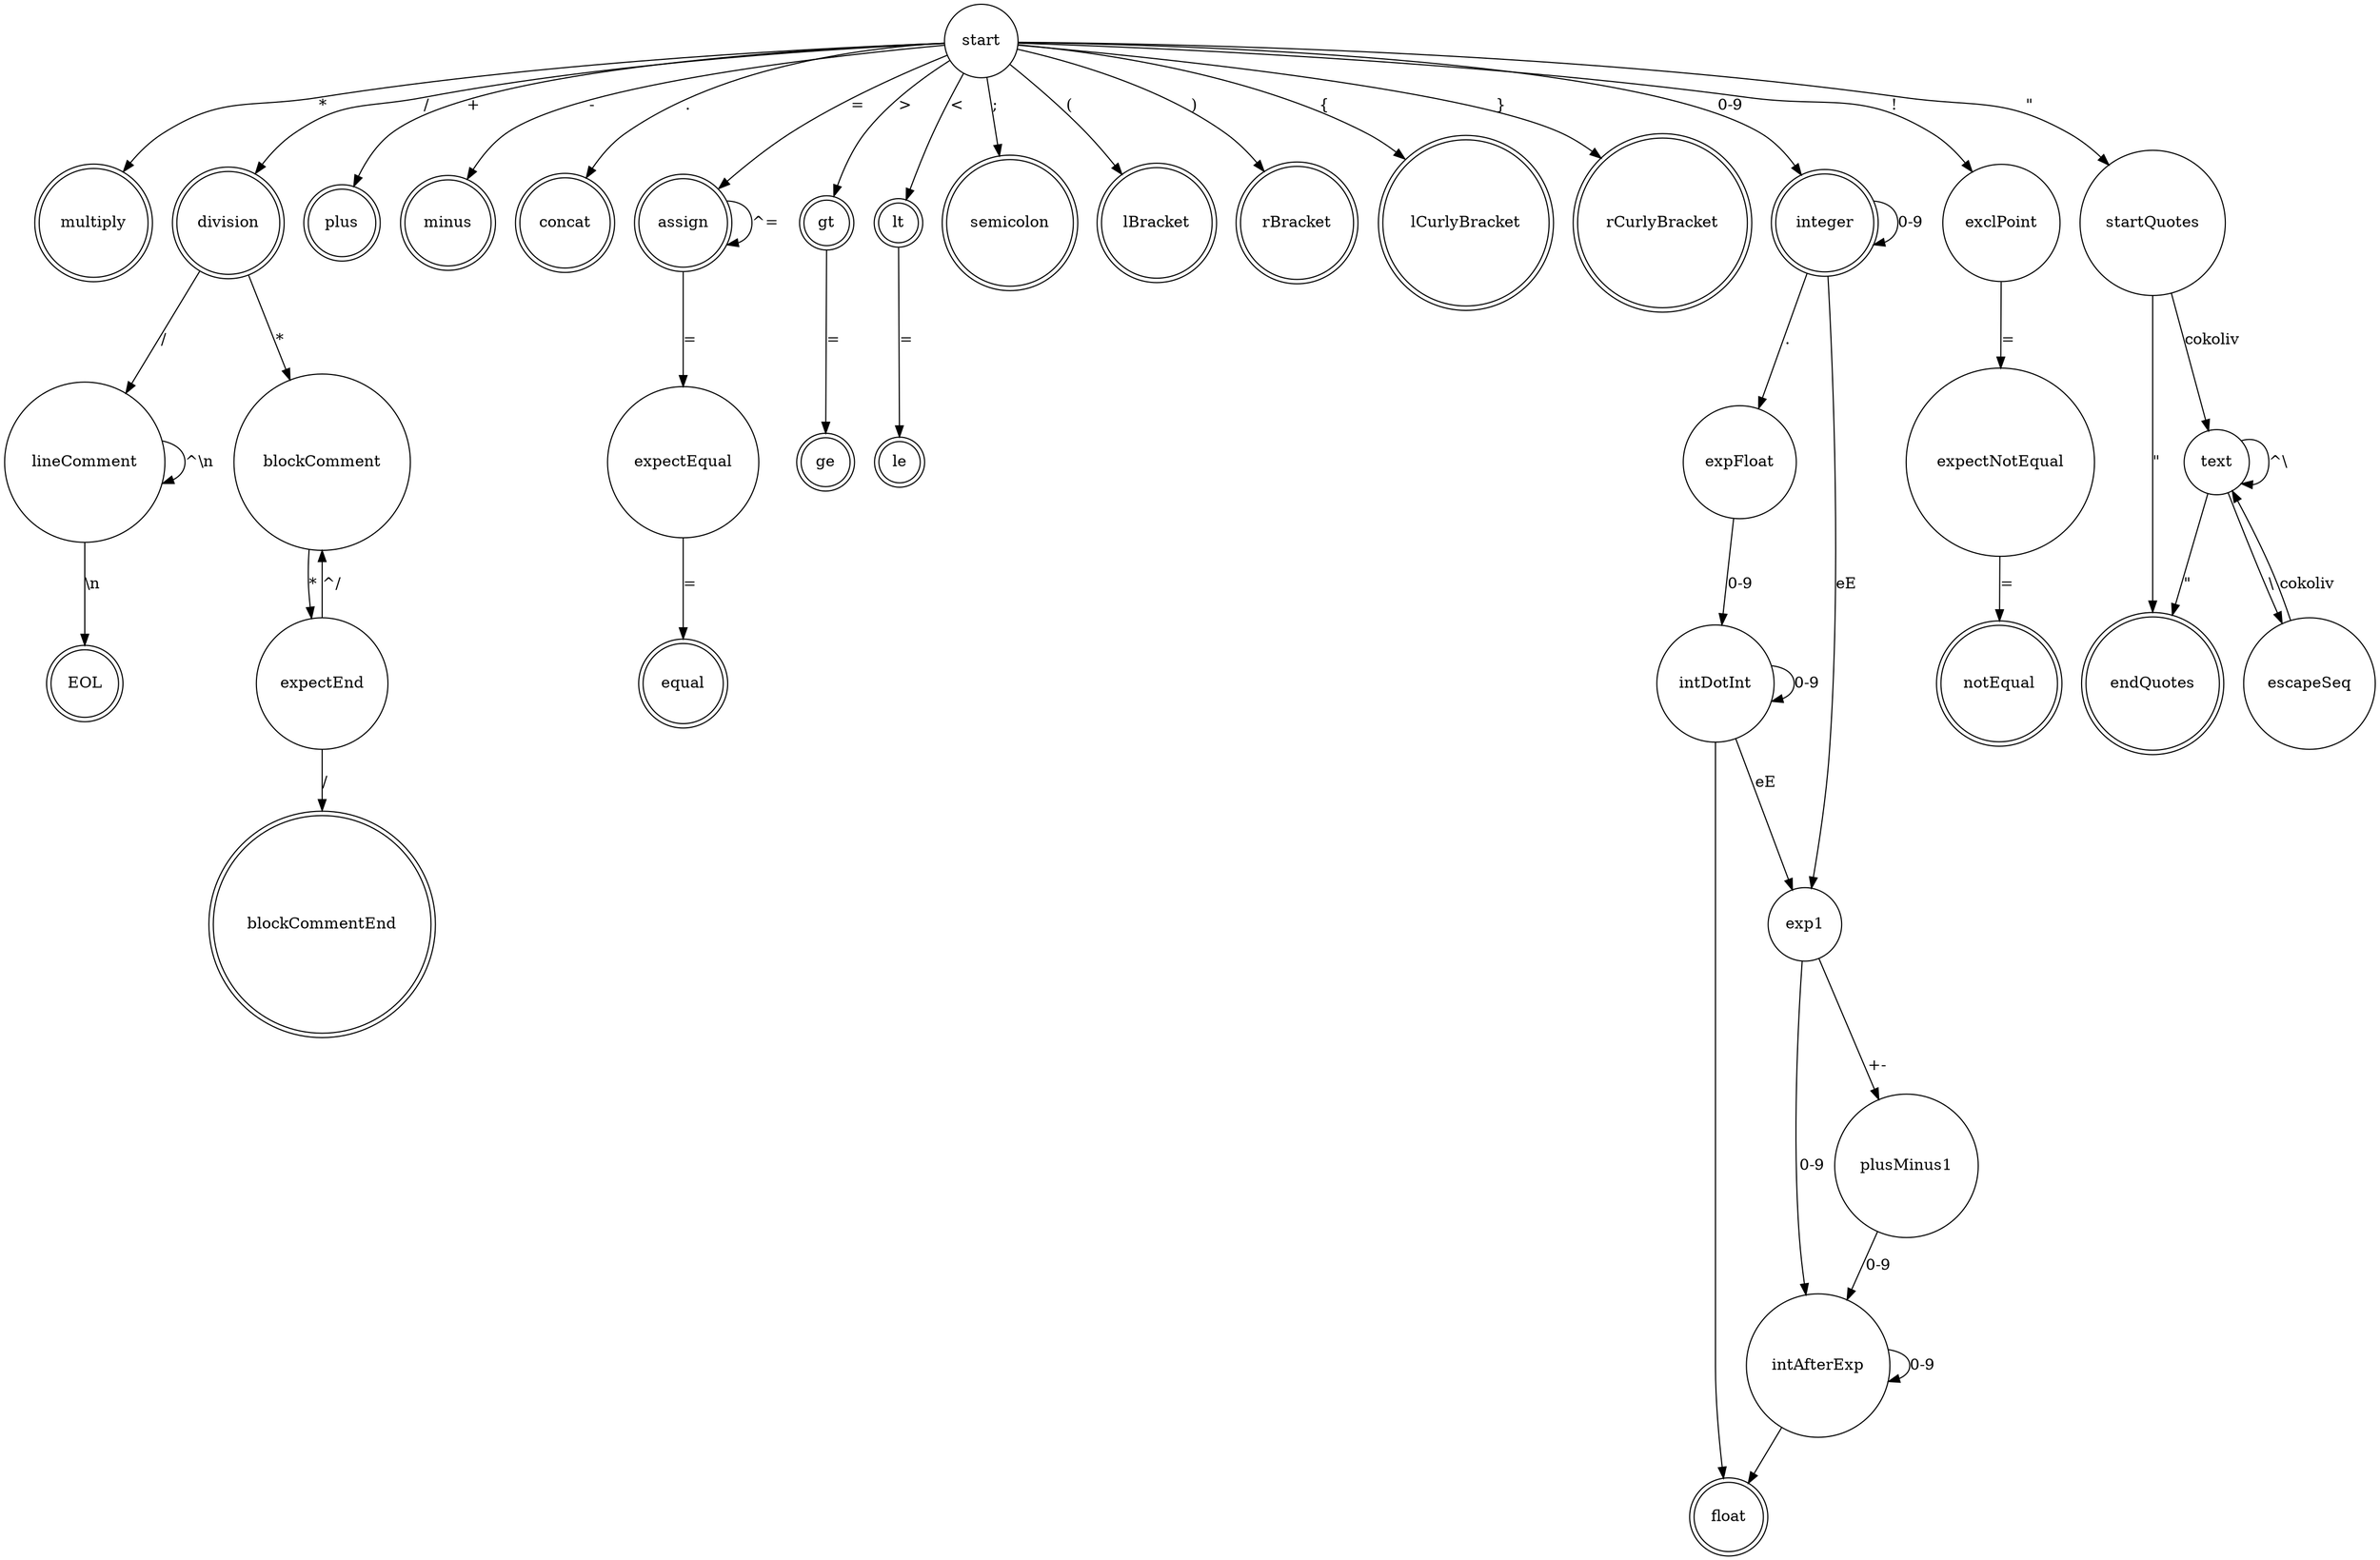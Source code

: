 digraph G {
    node [shape=circle]{
        node [shape=doublecircle]
        multiply, EOL, blockCommentEnd, division, plus, minus
        concat, assign, equal, gt, ge, lt, le, semicolon
        lBracket,rBracket, lCurlyBracket, rCurlyBracket, notEqual
        integer, float, endQuotes
    }
    start -> multiply [label = "*";];
    start -> division [label = "/";];
    division -> lineComment [label="/"]
    lineComment -> lineComment [label="^\\n"]
    lineComment -> EOL [label="\\n"]
    division -> blockComment [label="*"]
    blockComment -> expectEnd[label="*"]
    expectEnd -> blockCommentEnd[label="/"]
    expectEnd -> blockComment[label="^/"]
    start -> plus[label="+"]
    start -> minus[label="-"]
    start -> concat[label="."]
    start -> assign[label="="]
    assign -> assign[label="^="]
    assign -> expectEqual[label="="]
    expectEqual -> equal[label="="]
    start -> gt[label=">"]
    gt -> ge[label="="]
    start -> lt[label="<"]
    lt -> le[label="="]
    start -> exclPoint[label="!"]
    exclPoint -> expectNotEqual[label="="]
    expectNotEqual -> notEqual[label="="]
    start -> semicolon[label=";"]
    start -> lBracket[label="("]
    start -> rBracket[label=")"]
    start -> lCurlyBracket[label="{"]
    start -> rCurlyBracket[label="}"]
    start -> integer[label="0-9"]
    integer -> integer[label="0-9"]
    
    integer -> expFloat[label="."]
    expFloat -> intDotInt[label="0-9"]
    intDotInt -> intDotInt[label="0-9"]
    intDotInt -> float

    integer -> exp1[label="eE"]
    exp1 -> intAfterExp[label="0-9"]
    exp1 -> plusMinus1[label="+-"]
    plusMinus1 -> intAfterExp[label="0-9"]
    intAfterExp -> intAfterExp[label="0-9"]
    intAfterExp -> float
    intDotInt -> exp1[label="eE"]

    start -> startQuotes[label="\""]
    startQuotes -> endQuotes[label="\""]
    startQuotes -> text[label="cokoliv"]
    text -> escapeSeq[label="\\"]
    text -> text[label="^\\"]
    escapeSeq -> text[label="cokoliv"]
    text -> endQuotes[label="\""]
    
    
}